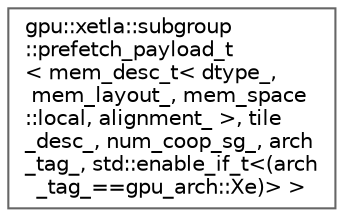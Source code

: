 digraph "Graphical Class Hierarchy"
{
 // LATEX_PDF_SIZE
  bgcolor="transparent";
  edge [fontname=Helvetica,fontsize=10,labelfontname=Helvetica,labelfontsize=10];
  node [fontname=Helvetica,fontsize=10,shape=box,height=0.2,width=0.4];
  rankdir="LR";
  Node0 [id="Node000000",label="gpu::xetla::subgroup\l::prefetch_payload_t\l\< mem_desc_t\< dtype_,\l mem_layout_, mem_space\l::local, alignment_ \>, tile\l_desc_, num_coop_sg_, arch\l_tag_, std::enable_if_t\<(arch\l_tag_==gpu_arch::Xe)\> \>",height=0.2,width=0.4,color="grey40", fillcolor="white", style="filled",URL="$structgpu_1_1xetla_1_1subgroup_1_1prefetch__payload__t_3_01mem__desc__t_3_01dtype___00_01mem__la11cfab76b92b05855cdde1d776b7e79a.html",tooltip="Is to describe the memory infomation to prefetch data to cache data located in shared local memory,..."];
}
